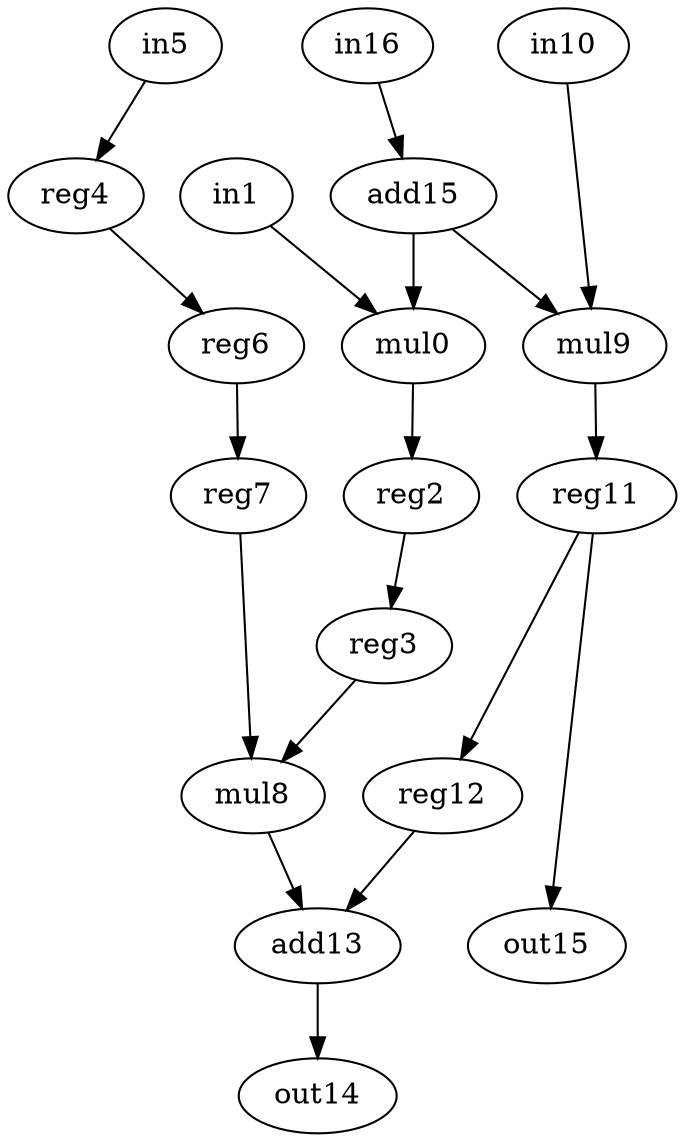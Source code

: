 digraph g {
0 [label = mul0;op = mul;]
1 [label = in1;op = in;]
2 [label = in10;op = in;]
3 [label = reg11;op = reg;]
4 [label = reg12;op = reg;]
5 [label = add13;op = add;]
6 [label = out14;op = out;]
7 [label = add15;op = addi;value = 2;]
8 [label = in16;op = in;]
9 [label = out15;op = out;]
10 [label = reg2;op = reg;]
11 [label = reg3;op = reg;]
12 [label = reg4;op = reg;]
13 [label = in5;op = in;]
14 [label = reg6;op = reg;]
15 [label = reg7;op = reg;]
16 [label = mul8;op = mul;]
17 [label = mul9;op = mul;]
0 -> 10 [port=0; weight=0;]
1 -> 0 [port=0; weight=0;]
2 -> 17 [port=0; weight=0;]
3 -> 4 [port=0; weight=0;]
3 -> 9 [port=0; weight=0;]
4 -> 5 [port=0; weight=0;]
5 -> 6 [port=0; weight=0;]
7 -> 0 [port=1; weight=1;]
7 -> 17 [port=1; weight=0;]
8 -> 7 [port=0; weight=0;]
10 -> 11 [port=0; weight=0;]
11 -> 16 [port=0; weight=0;]
12 -> 14 [port=0; weight=0;]
13 -> 12 [port=0; weight=0;]
14 -> 15 [port=0; weight=0;]
15 -> 16 [port=1; weight=0;]
16 -> 5 [port=1; weight=0;]
17 -> 3 [port=0; weight=0;]
}
